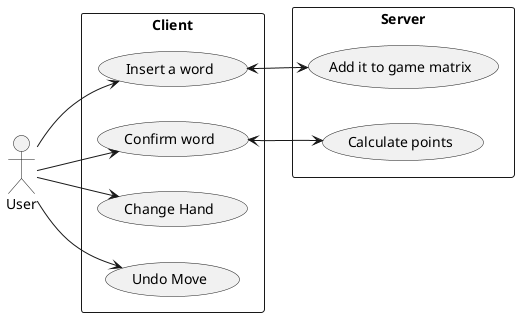 @startuml use_case_Scarabeo
left to right direction
actor "User" as u

rectangle Client{
    usecase "Insert a word" as UC1
    usecase "Confirm word" as UC2
    usecase "Change Hand" as UC3
    usecase "Undo Move" as UC4
}

u --> UC1
u --> UC2
u --> UC3
u --> UC4

rectangle Server{
    usecase "Add it to game matrix" as US1
    usecase "Calculate points" as US2
}

UC1 <--> US1
UC2 <--> US2



@enduml